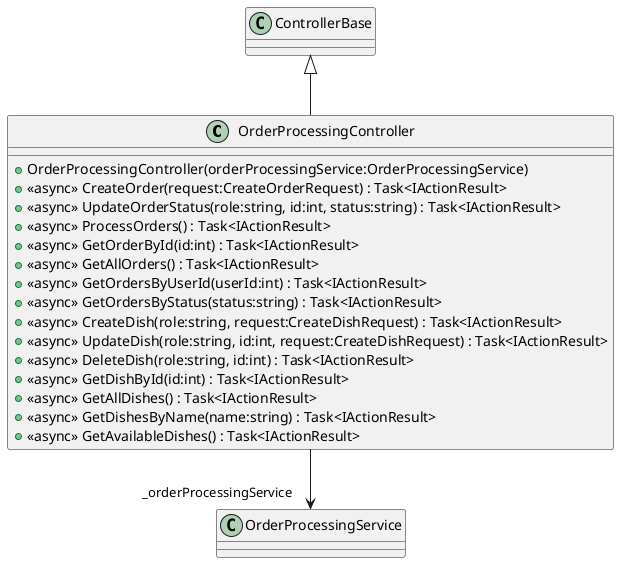 @startuml
class OrderProcessingController {
    + OrderProcessingController(orderProcessingService:OrderProcessingService)
    + <<async>> CreateOrder(request:CreateOrderRequest) : Task<IActionResult>
    + <<async>> UpdateOrderStatus(role:string, id:int, status:string) : Task<IActionResult>
    + <<async>> ProcessOrders() : Task<IActionResult>
    + <<async>> GetOrderById(id:int) : Task<IActionResult>
    + <<async>> GetAllOrders() : Task<IActionResult>
    + <<async>> GetOrdersByUserId(userId:int) : Task<IActionResult>
    + <<async>> GetOrdersByStatus(status:string) : Task<IActionResult>
    + <<async>> CreateDish(role:string, request:CreateDishRequest) : Task<IActionResult>
    + <<async>> UpdateDish(role:string, id:int, request:CreateDishRequest) : Task<IActionResult>
    + <<async>> DeleteDish(role:string, id:int) : Task<IActionResult>
    + <<async>> GetDishById(id:int) : Task<IActionResult>
    + <<async>> GetAllDishes() : Task<IActionResult>
    + <<async>> GetDishesByName(name:string) : Task<IActionResult>
    + <<async>> GetAvailableDishes() : Task<IActionResult>
}
ControllerBase <|-- OrderProcessingController
OrderProcessingController --> "_orderProcessingService" OrderProcessingService
@enduml
